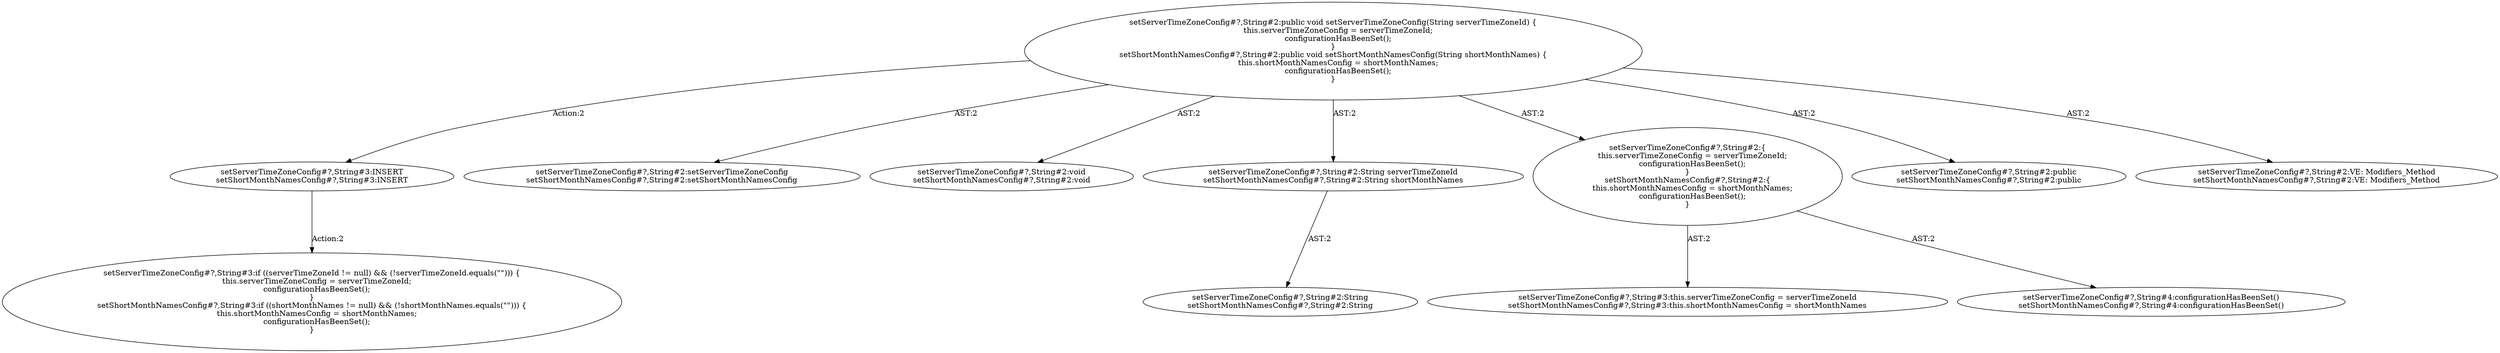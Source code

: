 digraph "Pattern" {
0 [label="setServerTimeZoneConfig#?,String#3:INSERT
setShortMonthNamesConfig#?,String#3:INSERT" shape=ellipse]
1 [label="setServerTimeZoneConfig#?,String#2:public void setServerTimeZoneConfig(String serverTimeZoneId) \{
    this.serverTimeZoneConfig = serverTimeZoneId;
    configurationHasBeenSet();
\}
setShortMonthNamesConfig#?,String#2:public void setShortMonthNamesConfig(String shortMonthNames) \{
    this.shortMonthNamesConfig = shortMonthNames;
    configurationHasBeenSet();
\}" shape=ellipse]
2 [label="setServerTimeZoneConfig#?,String#2:setServerTimeZoneConfig
setShortMonthNamesConfig#?,String#2:setShortMonthNamesConfig" shape=ellipse]
3 [label="setServerTimeZoneConfig#?,String#2:void
setShortMonthNamesConfig#?,String#2:void" shape=ellipse]
4 [label="setServerTimeZoneConfig#?,String#2:String serverTimeZoneId
setShortMonthNamesConfig#?,String#2:String shortMonthNames" shape=ellipse]
5 [label="setServerTimeZoneConfig#?,String#2:String
setShortMonthNamesConfig#?,String#2:String" shape=ellipse]
6 [label="setServerTimeZoneConfig#?,String#2:\{
    this.serverTimeZoneConfig = serverTimeZoneId;
    configurationHasBeenSet();
\}
setShortMonthNamesConfig#?,String#2:\{
    this.shortMonthNamesConfig = shortMonthNames;
    configurationHasBeenSet();
\}" shape=ellipse]
7 [label="setServerTimeZoneConfig#?,String#3:this.serverTimeZoneConfig = serverTimeZoneId
setShortMonthNamesConfig#?,String#3:this.shortMonthNamesConfig = shortMonthNames" shape=ellipse]
8 [label="setServerTimeZoneConfig#?,String#4:configurationHasBeenSet()
setShortMonthNamesConfig#?,String#4:configurationHasBeenSet()" shape=ellipse]
9 [label="setServerTimeZoneConfig#?,String#2:public
setShortMonthNamesConfig#?,String#2:public" shape=ellipse]
10 [label="setServerTimeZoneConfig#?,String#2:VE: Modifiers_Method
setShortMonthNamesConfig#?,String#2:VE: Modifiers_Method" shape=ellipse]
11 [label="setServerTimeZoneConfig#?,String#3:if ((serverTimeZoneId != null) && (!serverTimeZoneId.equals(\"\"))) \{
    this.serverTimeZoneConfig = serverTimeZoneId;
    configurationHasBeenSet();
\}
setShortMonthNamesConfig#?,String#3:if ((shortMonthNames != null) && (!shortMonthNames.equals(\"\"))) \{
    this.shortMonthNamesConfig = shortMonthNames;
    configurationHasBeenSet();
\}" shape=ellipse]
0 -> 11 [label="Action:2"];
1 -> 0 [label="Action:2"];
1 -> 2 [label="AST:2"];
1 -> 3 [label="AST:2"];
1 -> 4 [label="AST:2"];
1 -> 6 [label="AST:2"];
1 -> 9 [label="AST:2"];
1 -> 10 [label="AST:2"];
4 -> 5 [label="AST:2"];
6 -> 7 [label="AST:2"];
6 -> 8 [label="AST:2"];
}